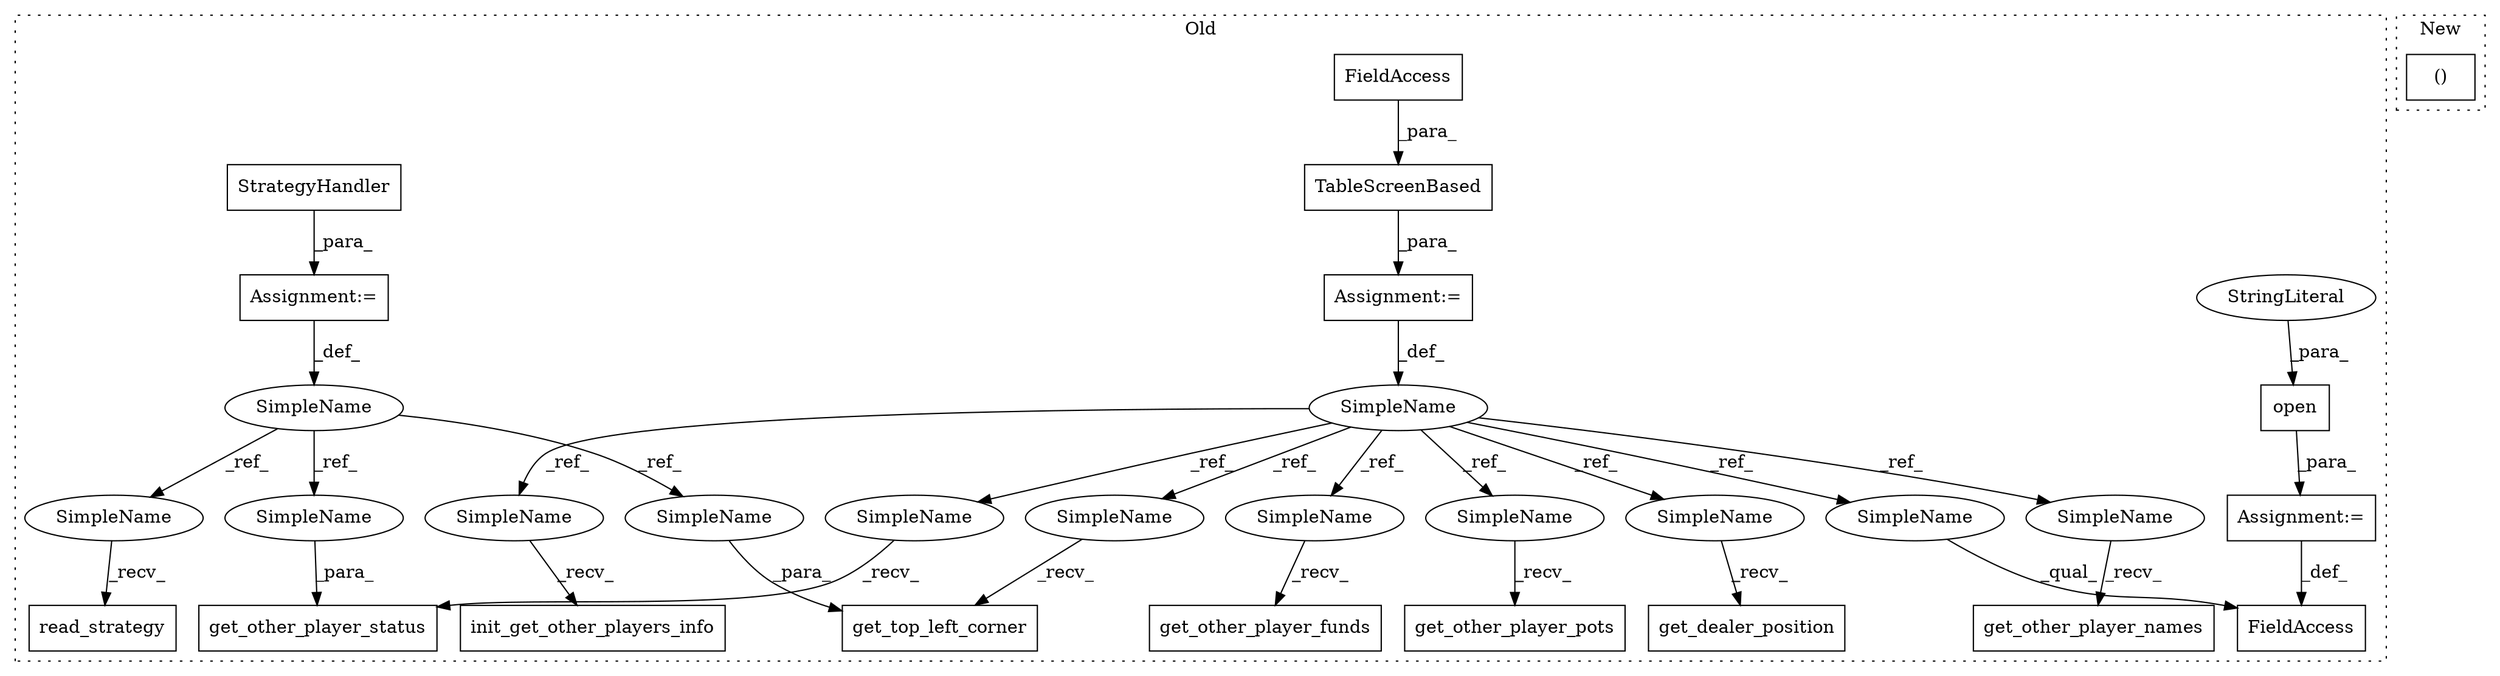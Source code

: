 digraph G {
subgraph cluster0 {
1 [label="TableScreenBased" a="32" s="1779,1814" l="17,1" shape="box"];
3 [label="get_top_left_corner" a="32" s="1890,1911" l="20,1" shape="box"];
4 [label="SimpleName" a="42" s="1772" l="1" shape="ellipse"];
5 [label="FieldAccess" a="22" s="1821" l="17" shape="box"];
6 [label="FieldAccess" a="22" s="1808" l="6" shape="box"];
7 [label="Assignment:=" a="7" s="1838" l="1" shape="box"];
8 [label="Assignment:=" a="7" s="1773" l="1" shape="box"];
9 [label="open" a="32" s="1845,1881" l="5,1" shape="box"];
10 [label="StringLiteral" a="45" s="1850" l="31" shape="ellipse"];
11 [label="get_other_player_status" a="32" s="2081,2106" l="24,1" shape="box"];
12 [label="get_other_player_pots" a="32" s="2050" l="23" shape="box"];
13 [label="StrategyHandler" a="32" s="1726" l="17" shape="box"];
14 [label="read_strategy" a="32" s="1751" l="15" shape="box"];
15 [label="init_get_other_players_info" a="32" s="1949" l="29" shape="box"];
16 [label="get_other_player_names" a="32" s="1986" l="24" shape="box"];
17 [label="SimpleName" a="42" s="1724" l="1" shape="ellipse"];
18 [label="get_other_player_funds" a="32" s="2018" l="24" shape="box"];
19 [label="Assignment:=" a="7" s="1725" l="1" shape="box"];
20 [label="get_dealer_position" a="32" s="1920" l="21" shape="box"];
21 [label="SimpleName" a="42" s="1947" l="1" shape="ellipse"];
22 [label="SimpleName" a="42" s="1888" l="1" shape="ellipse"];
23 [label="SimpleName" a="42" s="2016" l="1" shape="ellipse"];
24 [label="SimpleName" a="42" s="2048" l="1" shape="ellipse"];
25 [label="SimpleName" a="42" s="2079" l="1" shape="ellipse"];
26 [label="SimpleName" a="42" s="1918" l="1" shape="ellipse"];
27 [label="SimpleName" a="42" s="1984" l="1" shape="ellipse"];
28 [label="SimpleName" a="42" s="1821" l="1" shape="ellipse"];
29 [label="SimpleName" a="42" s="1749" l="1" shape="ellipse"];
30 [label="SimpleName" a="42" s="1910" l="1" shape="ellipse"];
31 [label="SimpleName" a="42" s="2105" l="1" shape="ellipse"];
label = "Old";
style="dotted";
}
subgraph cluster1 {
2 [label="()" a="106" s="1368" l="72" shape="box"];
label = "New";
style="dotted";
}
1 -> 8 [label="_para_"];
4 -> 26 [label="_ref_"];
4 -> 27 [label="_ref_"];
4 -> 24 [label="_ref_"];
4 -> 22 [label="_ref_"];
4 -> 25 [label="_ref_"];
4 -> 21 [label="_ref_"];
4 -> 23 [label="_ref_"];
4 -> 28 [label="_ref_"];
6 -> 1 [label="_para_"];
7 -> 5 [label="_def_"];
8 -> 4 [label="_def_"];
9 -> 7 [label="_para_"];
10 -> 9 [label="_para_"];
13 -> 19 [label="_para_"];
17 -> 29 [label="_ref_"];
17 -> 31 [label="_ref_"];
17 -> 30 [label="_ref_"];
19 -> 17 [label="_def_"];
21 -> 15 [label="_recv_"];
22 -> 3 [label="_recv_"];
23 -> 18 [label="_recv_"];
24 -> 12 [label="_recv_"];
25 -> 11 [label="_recv_"];
26 -> 20 [label="_recv_"];
27 -> 16 [label="_recv_"];
28 -> 5 [label="_qual_"];
29 -> 14 [label="_recv_"];
30 -> 3 [label="_para_"];
31 -> 11 [label="_para_"];
}
